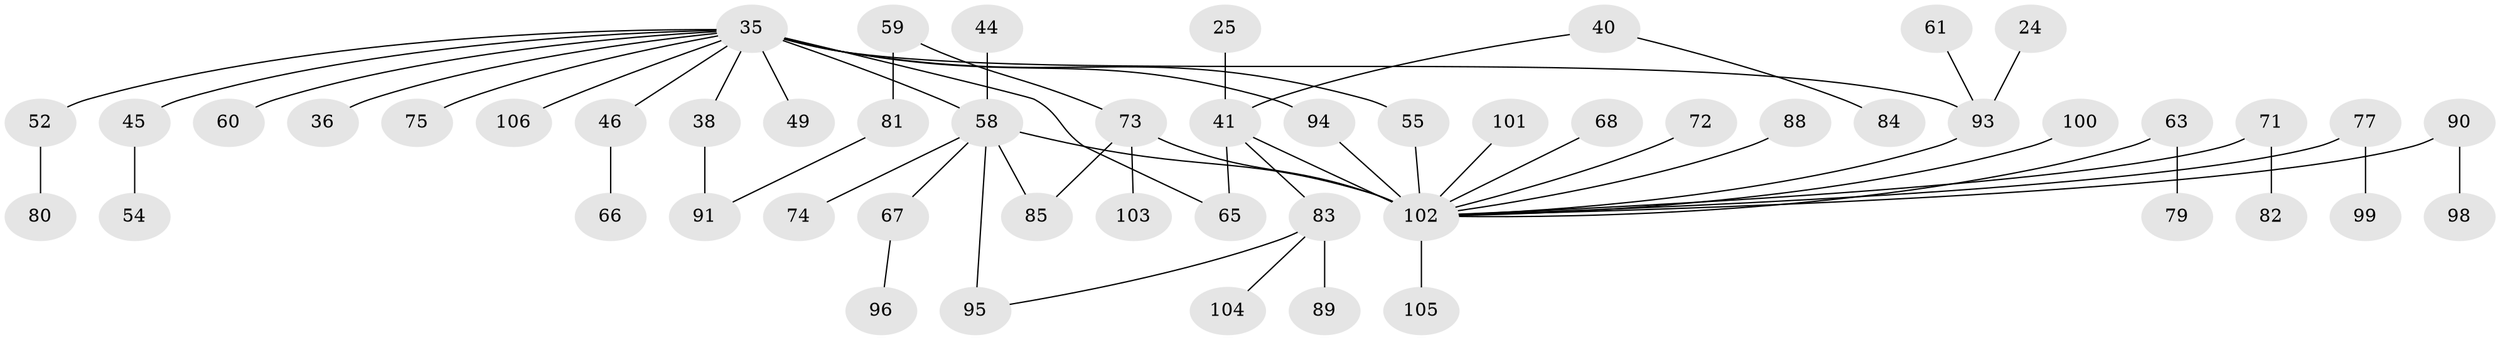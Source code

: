 // original degree distribution, {7: 0.018867924528301886, 5: 0.02830188679245283, 6: 0.018867924528301886, 4: 0.14150943396226415, 1: 0.3490566037735849, 2: 0.330188679245283, 3: 0.11320754716981132}
// Generated by graph-tools (version 1.1) at 2025/42/03/09/25 04:42:06]
// undirected, 53 vertices, 59 edges
graph export_dot {
graph [start="1"]
  node [color=gray90,style=filled];
  24;
  25;
  35 [super="+1+5+3+4+8"];
  36;
  38 [super="+30"];
  40;
  41 [super="+15"];
  44;
  45 [super="+27+31"];
  46;
  49;
  52;
  54;
  55 [super="+26"];
  58 [super="+9+39"];
  59;
  60;
  61;
  63;
  65 [super="+56"];
  66;
  67;
  68;
  71;
  72;
  73 [super="+14"];
  74;
  75 [super="+34"];
  77;
  79;
  80;
  81;
  82;
  83 [super="+51+76"];
  84;
  85;
  88 [super="+22"];
  89;
  90;
  91;
  93 [super="+87"];
  94 [super="+62+78"];
  95 [super="+37+28+86"];
  96;
  98;
  99;
  100;
  101;
  102 [super="+48+20+32+97"];
  103;
  104;
  105;
  106;
  24 -- 93;
  25 -- 41;
  35 -- 93 [weight=2];
  35 -- 58 [weight=2];
  35 -- 46;
  35 -- 49;
  35 -- 36;
  35 -- 106;
  35 -- 52;
  35 -- 60;
  35 -- 65;
  35 -- 94;
  35 -- 55;
  35 -- 45;
  35 -- 38;
  35 -- 75;
  38 -- 91;
  40 -- 84;
  40 -- 41;
  41 -- 83;
  41 -- 65;
  41 -- 102 [weight=5];
  44 -- 58;
  45 -- 54;
  46 -- 66;
  52 -- 80;
  55 -- 102;
  58 -- 85;
  58 -- 67;
  58 -- 74;
  58 -- 95 [weight=2];
  58 -- 102 [weight=4];
  59 -- 81;
  59 -- 73;
  61 -- 93;
  63 -- 79;
  63 -- 102;
  67 -- 96;
  68 -- 102;
  71 -- 82;
  71 -- 102;
  72 -- 102;
  73 -- 85;
  73 -- 102;
  73 -- 103;
  77 -- 99;
  77 -- 102;
  81 -- 91;
  83 -- 89;
  83 -- 104;
  83 -- 95;
  88 -- 102;
  90 -- 98;
  90 -- 102;
  93 -- 102;
  94 -- 102;
  100 -- 102;
  101 -- 102;
  102 -- 105;
}
